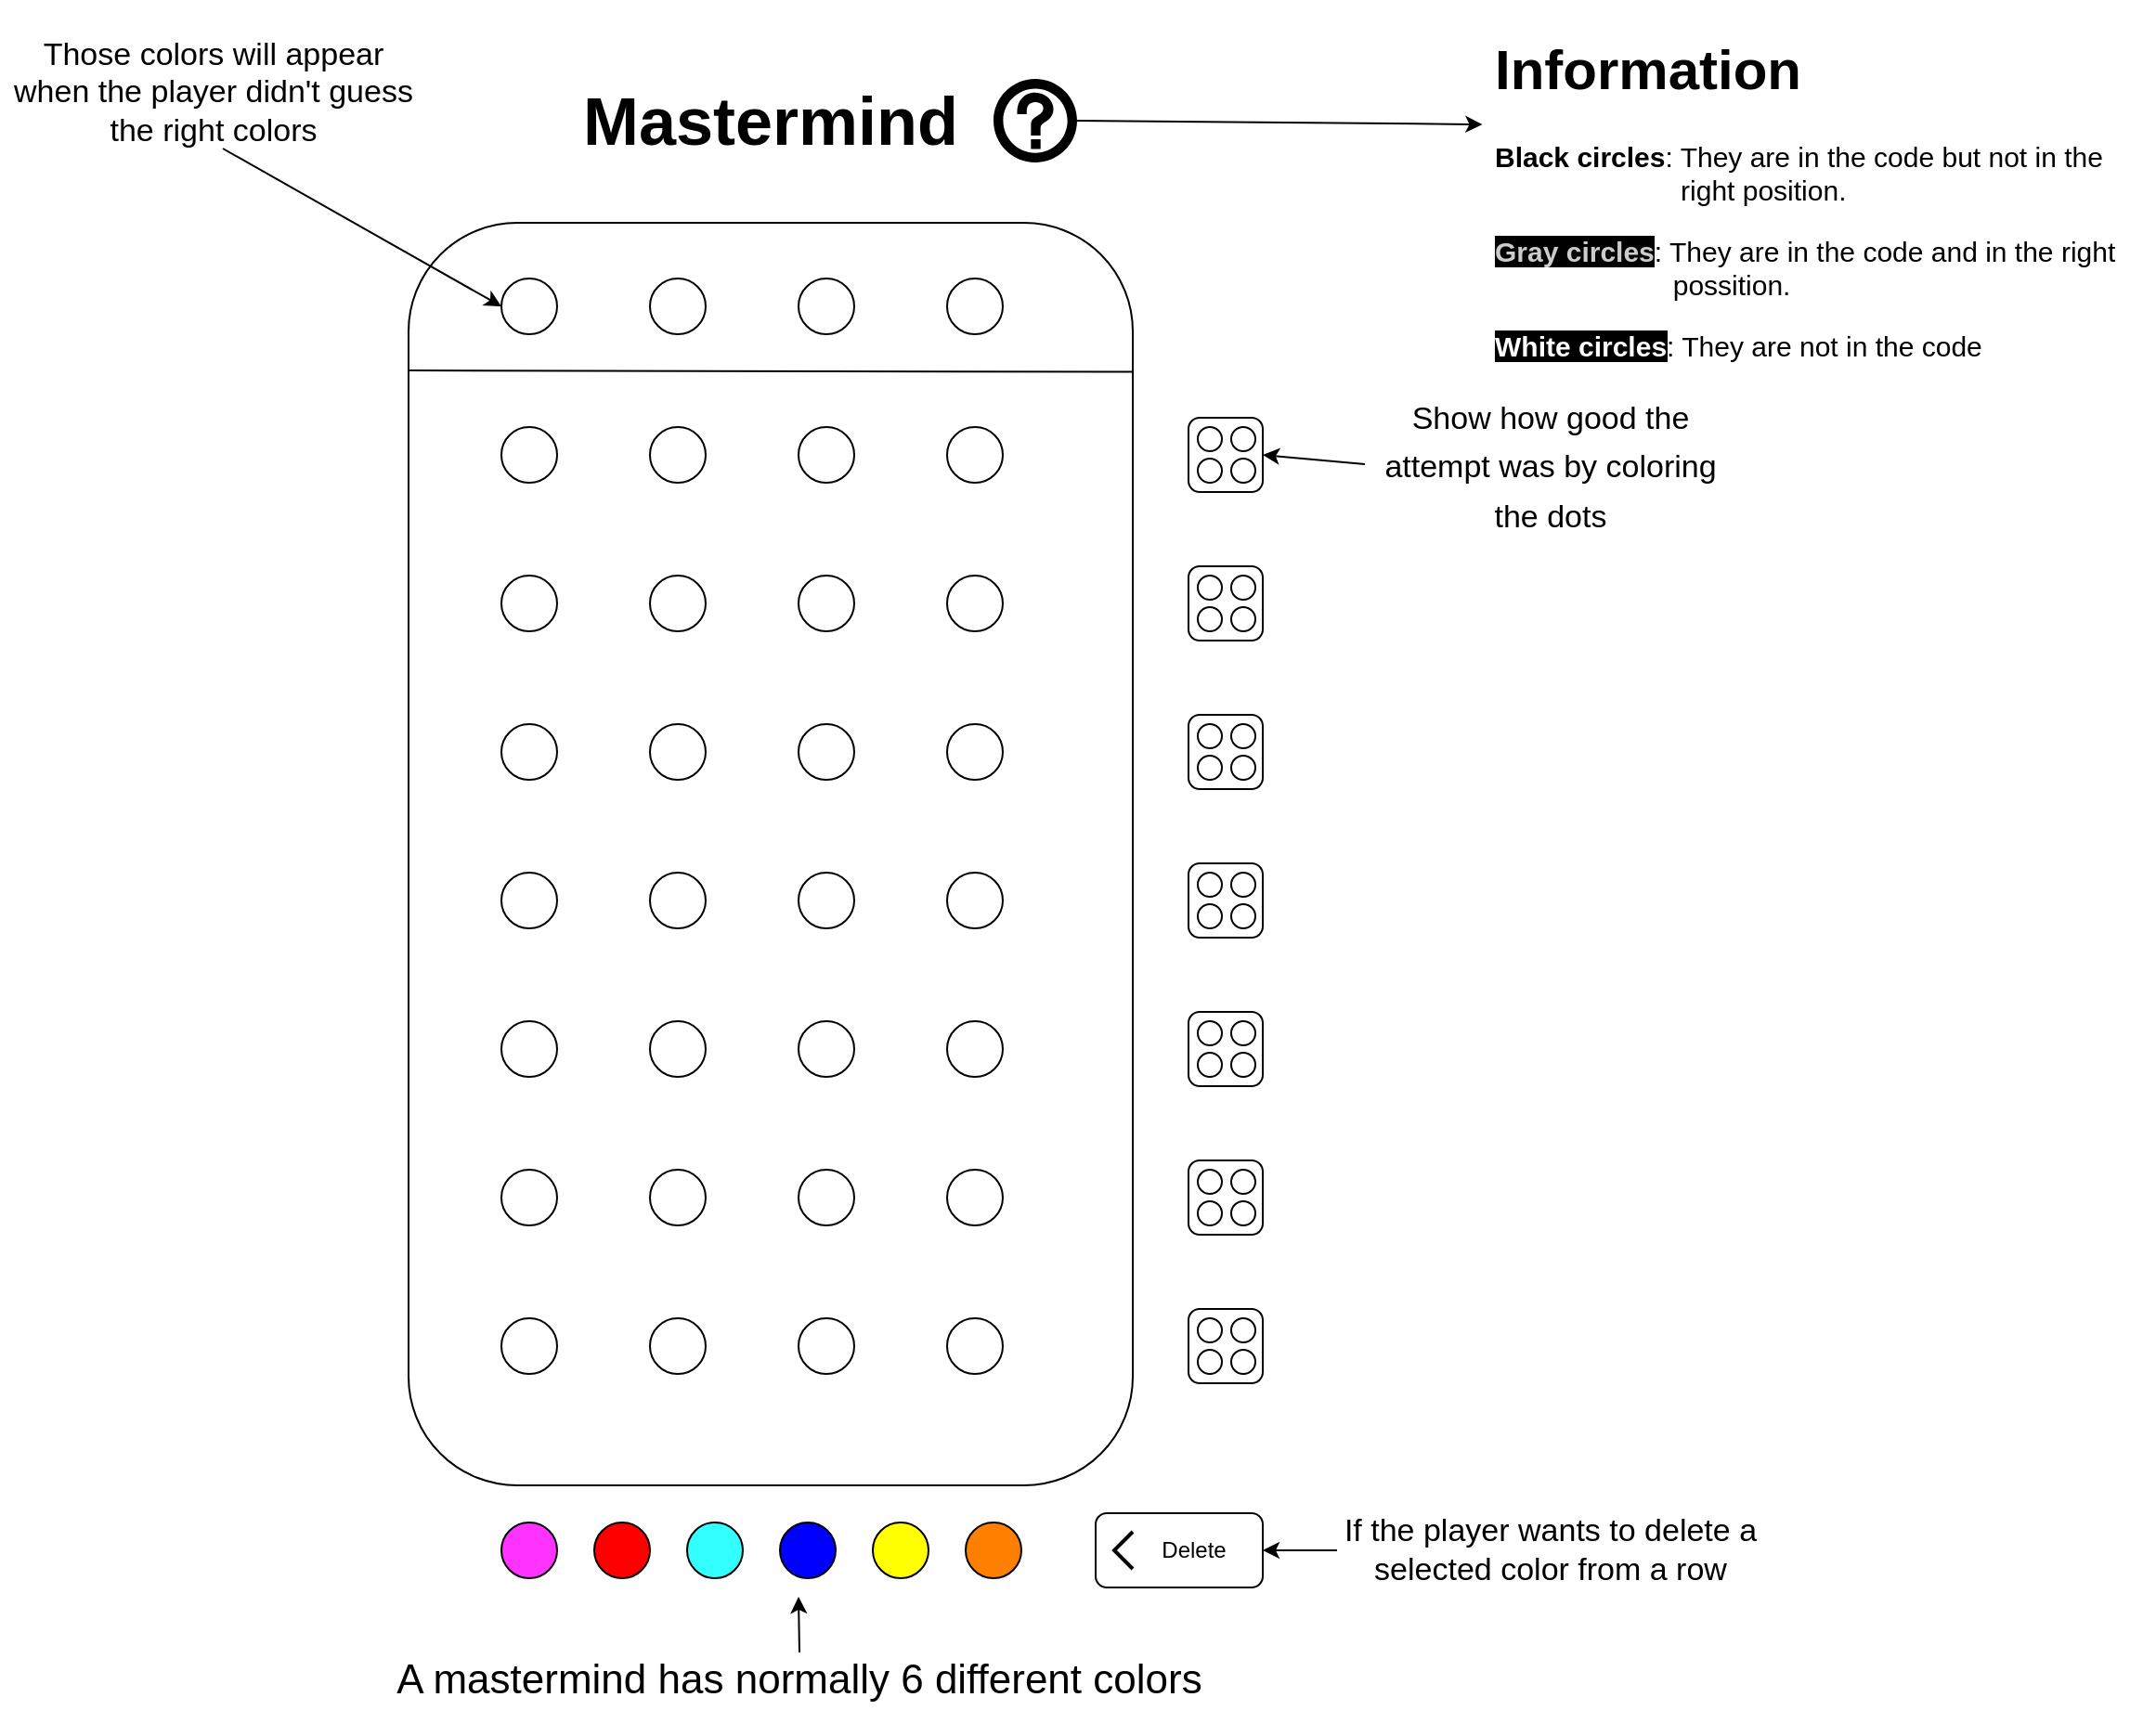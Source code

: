 <mxfile version="17.4.1" type="device"><diagram id="ynHNLRr4DOU13a264blG" name="Mastermind"><mxGraphModel dx="2370" dy="2084" grid="1" gridSize="10" guides="1" tooltips="1" connect="1" arrows="1" fold="1" page="1" pageScale="1" pageWidth="1169" pageHeight="827" math="0" shadow="0"><root><mxCell id="0"/><mxCell id="1" parent="0"/><mxCell id="OWbva7iGBUHsXrOrHIh6-1" value="" style="rounded=1;whiteSpace=wrap;html=1;" parent="1" vertex="1"><mxGeometry x="220" y="110" width="390" height="680" as="geometry"/></mxCell><mxCell id="OWbva7iGBUHsXrOrHIh6-4" value="" style="ellipse;whiteSpace=wrap;html=1;fillColor=#FF0000;" parent="1" vertex="1"><mxGeometry x="320" y="810" width="30" height="30" as="geometry"/></mxCell><mxCell id="OWbva7iGBUHsXrOrHIh6-5" value="" style="ellipse;whiteSpace=wrap;html=1;fillColor=#0000FF;" parent="1" vertex="1"><mxGeometry x="420" y="810" width="30" height="30" as="geometry"/></mxCell><mxCell id="OWbva7iGBUHsXrOrHIh6-6" value="" style="ellipse;whiteSpace=wrap;html=1;fillColor=#FFFF00;" parent="1" vertex="1"><mxGeometry x="470" y="810" width="30" height="30" as="geometry"/></mxCell><mxCell id="OWbva7iGBUHsXrOrHIh6-7" value="" style="ellipse;whiteSpace=wrap;html=1;fillColor=#FF8000;" parent="1" vertex="1"><mxGeometry x="520" y="810" width="30" height="30" as="geometry"/></mxCell><mxCell id="OWbva7iGBUHsXrOrHIh6-11" value="" style="ellipse;whiteSpace=wrap;html=1;aspect=fixed;fillColor=#FFFFFF;" parent="1" vertex="1"><mxGeometry x="270" y="700" width="30" height="30" as="geometry"/></mxCell><mxCell id="OWbva7iGBUHsXrOrHIh6-17" value="" style="ellipse;whiteSpace=wrap;html=1;aspect=fixed;fillColor=#FFFFFF;" parent="1" vertex="1"><mxGeometry x="270" y="620" width="30" height="30" as="geometry"/></mxCell><mxCell id="OWbva7iGBUHsXrOrHIh6-18" value="" style="ellipse;whiteSpace=wrap;html=1;aspect=fixed;fillColor=#FFFFFF;" parent="1" vertex="1"><mxGeometry x="350" y="700" width="30" height="30" as="geometry"/></mxCell><mxCell id="OWbva7iGBUHsXrOrHIh6-19" value="" style="ellipse;whiteSpace=wrap;html=1;aspect=fixed;fillColor=#FFFFFF;" parent="1" vertex="1"><mxGeometry x="430" y="700" width="30" height="30" as="geometry"/></mxCell><mxCell id="OWbva7iGBUHsXrOrHIh6-20" value="" style="ellipse;whiteSpace=wrap;html=1;aspect=fixed;fillColor=#FFFFFF;" parent="1" vertex="1"><mxGeometry x="510" y="700" width="30" height="30" as="geometry"/></mxCell><mxCell id="OWbva7iGBUHsXrOrHIh6-21" value="" style="ellipse;whiteSpace=wrap;html=1;aspect=fixed;fillColor=#FFFFFF;" parent="1" vertex="1"><mxGeometry x="350" y="620" width="30" height="30" as="geometry"/></mxCell><mxCell id="OWbva7iGBUHsXrOrHIh6-22" value="" style="ellipse;whiteSpace=wrap;html=1;aspect=fixed;fillColor=#FFFFFF;" parent="1" vertex="1"><mxGeometry x="430" y="620" width="30" height="30" as="geometry"/></mxCell><mxCell id="OWbva7iGBUHsXrOrHIh6-23" value="" style="ellipse;whiteSpace=wrap;html=1;aspect=fixed;fillColor=#FFFFFF;" parent="1" vertex="1"><mxGeometry x="510" y="620" width="30" height="30" as="geometry"/></mxCell><mxCell id="OWbva7iGBUHsXrOrHIh6-24" value="" style="ellipse;whiteSpace=wrap;html=1;aspect=fixed;fillColor=#FFFFFF;" parent="1" vertex="1"><mxGeometry x="270" y="540" width="30" height="30" as="geometry"/></mxCell><mxCell id="OWbva7iGBUHsXrOrHIh6-25" value="" style="ellipse;whiteSpace=wrap;html=1;aspect=fixed;fillColor=#FFFFFF;" parent="1" vertex="1"><mxGeometry x="350" y="540" width="30" height="30" as="geometry"/></mxCell><mxCell id="OWbva7iGBUHsXrOrHIh6-26" value="" style="ellipse;whiteSpace=wrap;html=1;aspect=fixed;fillColor=#FFFFFF;" parent="1" vertex="1"><mxGeometry x="430" y="540" width="30" height="30" as="geometry"/></mxCell><mxCell id="OWbva7iGBUHsXrOrHIh6-27" value="" style="ellipse;whiteSpace=wrap;html=1;aspect=fixed;fillColor=#FFFFFF;" parent="1" vertex="1"><mxGeometry x="270" y="460" width="30" height="30" as="geometry"/></mxCell><mxCell id="OWbva7iGBUHsXrOrHIh6-28" value="" style="ellipse;whiteSpace=wrap;html=1;aspect=fixed;fillColor=#FFFFFF;" parent="1" vertex="1"><mxGeometry x="510" y="540" width="30" height="30" as="geometry"/></mxCell><mxCell id="OWbva7iGBUHsXrOrHIh6-29" value="" style="ellipse;whiteSpace=wrap;html=1;aspect=fixed;fillColor=#FFFFFF;" parent="1" vertex="1"><mxGeometry x="350" y="460" width="30" height="30" as="geometry"/></mxCell><mxCell id="OWbva7iGBUHsXrOrHIh6-30" value="" style="ellipse;whiteSpace=wrap;html=1;aspect=fixed;fillColor=#FFFFFF;" parent="1" vertex="1"><mxGeometry x="430" y="460" width="30" height="30" as="geometry"/></mxCell><mxCell id="OWbva7iGBUHsXrOrHIh6-31" value="" style="ellipse;whiteSpace=wrap;html=1;aspect=fixed;fillColor=#FFFFFF;" parent="1" vertex="1"><mxGeometry x="510" y="460" width="30" height="30" as="geometry"/></mxCell><mxCell id="OWbva7iGBUHsXrOrHIh6-32" value="" style="ellipse;whiteSpace=wrap;html=1;aspect=fixed;fillColor=#FFFFFF;" parent="1" vertex="1"><mxGeometry x="270" y="380" width="30" height="30" as="geometry"/></mxCell><mxCell id="OWbva7iGBUHsXrOrHIh6-33" value="" style="ellipse;whiteSpace=wrap;html=1;aspect=fixed;fillColor=#FFFFFF;" parent="1" vertex="1"><mxGeometry x="350" y="380" width="30" height="30" as="geometry"/></mxCell><mxCell id="OWbva7iGBUHsXrOrHIh6-34" value="" style="ellipse;whiteSpace=wrap;html=1;aspect=fixed;fillColor=#FFFFFF;" parent="1" vertex="1"><mxGeometry x="430" y="380" width="30" height="30" as="geometry"/></mxCell><mxCell id="OWbva7iGBUHsXrOrHIh6-35" value="" style="ellipse;whiteSpace=wrap;html=1;aspect=fixed;fillColor=#FFFFFF;" parent="1" vertex="1"><mxGeometry x="510" y="380" width="30" height="30" as="geometry"/></mxCell><mxCell id="OWbva7iGBUHsXrOrHIh6-36" value="" style="ellipse;whiteSpace=wrap;html=1;aspect=fixed;fillColor=#FFFFFF;" parent="1" vertex="1"><mxGeometry x="270" y="300" width="30" height="30" as="geometry"/></mxCell><mxCell id="OWbva7iGBUHsXrOrHIh6-37" value="" style="ellipse;whiteSpace=wrap;html=1;aspect=fixed;fillColor=#FFFFFF;" parent="1" vertex="1"><mxGeometry x="350" y="300" width="30" height="30" as="geometry"/></mxCell><mxCell id="OWbva7iGBUHsXrOrHIh6-38" value="" style="ellipse;whiteSpace=wrap;html=1;aspect=fixed;fillColor=#FFFFFF;" parent="1" vertex="1"><mxGeometry x="430" y="300" width="30" height="30" as="geometry"/></mxCell><mxCell id="OWbva7iGBUHsXrOrHIh6-39" value="" style="ellipse;whiteSpace=wrap;html=1;aspect=fixed;fillColor=#FFFFFF;" parent="1" vertex="1"><mxGeometry x="510" y="300" width="30" height="30" as="geometry"/></mxCell><mxCell id="OWbva7iGBUHsXrOrHIh6-40" value="" style="ellipse;whiteSpace=wrap;html=1;aspect=fixed;fillColor=#FFFFFF;" parent="1" vertex="1"><mxGeometry x="270" y="220" width="30" height="30" as="geometry"/></mxCell><mxCell id="OWbva7iGBUHsXrOrHIh6-41" value="" style="ellipse;whiteSpace=wrap;html=1;aspect=fixed;fillColor=#FFFFFF;" parent="1" vertex="1"><mxGeometry x="350" y="220" width="30" height="30" as="geometry"/></mxCell><mxCell id="OWbva7iGBUHsXrOrHIh6-42" value="" style="ellipse;whiteSpace=wrap;html=1;aspect=fixed;fillColor=#FFFFFF;" parent="1" vertex="1"><mxGeometry x="430" y="220" width="30" height="30" as="geometry"/></mxCell><mxCell id="OWbva7iGBUHsXrOrHIh6-43" value="" style="ellipse;whiteSpace=wrap;html=1;aspect=fixed;fillColor=#FFFFFF;" parent="1" vertex="1"><mxGeometry x="510" y="220" width="30" height="30" as="geometry"/></mxCell><mxCell id="OWbva7iGBUHsXrOrHIh6-44" value="" style="endArrow=none;html=1;rounded=0;exitX=0;exitY=0.117;exitDx=0;exitDy=0;exitPerimeter=0;entryX=0.999;entryY=0.118;entryDx=0;entryDy=0;entryPerimeter=0;" parent="1" source="OWbva7iGBUHsXrOrHIh6-1" target="OWbva7iGBUHsXrOrHIh6-1" edge="1"><mxGeometry width="50" height="50" relative="1" as="geometry"><mxPoint x="380" y="440" as="sourcePoint"/><mxPoint x="430" y="390" as="targetPoint"/></mxGeometry></mxCell><mxCell id="OWbva7iGBUHsXrOrHIh6-45" value="" style="ellipse;whiteSpace=wrap;html=1;aspect=fixed;fillColor=#FFFFFF;" parent="1" vertex="1"><mxGeometry x="270" y="140" width="30" height="30" as="geometry"/></mxCell><mxCell id="OWbva7iGBUHsXrOrHIh6-46" value="" style="ellipse;whiteSpace=wrap;html=1;aspect=fixed;fillColor=#FFFFFF;" parent="1" vertex="1"><mxGeometry x="350" y="140" width="30" height="30" as="geometry"/></mxCell><mxCell id="OWbva7iGBUHsXrOrHIh6-47" value="" style="ellipse;whiteSpace=wrap;html=1;aspect=fixed;fillColor=#FFFFFF;" parent="1" vertex="1"><mxGeometry x="430" y="140" width="30" height="30" as="geometry"/></mxCell><mxCell id="OWbva7iGBUHsXrOrHIh6-48" value="" style="ellipse;whiteSpace=wrap;html=1;aspect=fixed;fillColor=#FFFFFF;" parent="1" vertex="1"><mxGeometry x="510" y="140" width="30" height="30" as="geometry"/></mxCell><mxCell id="OWbva7iGBUHsXrOrHIh6-50" value="" style="shape=image;html=1;verticalAlign=top;verticalLabelPosition=bottom;labelBackgroundColor=#ffffff;imageAspect=0;aspect=fixed;image=https://cdn2.iconfinder.com/data/icons/font-awesome/1792/question-128.png;fillColor=#FFFFFF;" parent="1" vertex="1"><mxGeometry x="275" y="145" width="20" height="20" as="geometry"/></mxCell><mxCell id="OWbva7iGBUHsXrOrHIh6-51" value="" style="shape=image;html=1;verticalAlign=top;verticalLabelPosition=bottom;labelBackgroundColor=#ffffff;imageAspect=0;aspect=fixed;image=https://cdn2.iconfinder.com/data/icons/font-awesome/1792/question-128.png;fillColor=#FFFFFF;" parent="1" vertex="1"><mxGeometry x="355" y="145" width="20" height="20" as="geometry"/></mxCell><mxCell id="OWbva7iGBUHsXrOrHIh6-52" value="" style="shape=image;html=1;verticalAlign=top;verticalLabelPosition=bottom;labelBackgroundColor=#ffffff;imageAspect=0;aspect=fixed;image=https://cdn2.iconfinder.com/data/icons/font-awesome/1792/question-128.png;fillColor=#FFFFFF;" parent="1" vertex="1"><mxGeometry x="435" y="145" width="20" height="20" as="geometry"/></mxCell><mxCell id="OWbva7iGBUHsXrOrHIh6-53" value="" style="shape=image;html=1;verticalAlign=top;verticalLabelPosition=bottom;labelBackgroundColor=#ffffff;imageAspect=0;aspect=fixed;image=https://cdn2.iconfinder.com/data/icons/font-awesome/1792/question-128.png;fillColor=#FFFFFF;" parent="1" vertex="1"><mxGeometry x="515" y="145" width="20" height="20" as="geometry"/></mxCell><mxCell id="OWbva7iGBUHsXrOrHIh6-54" value="" style="rounded=1;whiteSpace=wrap;html=1;fillColor=#FFFFFF;" parent="1" vertex="1"><mxGeometry x="640" y="695" width="40" height="40" as="geometry"/></mxCell><mxCell id="OWbva7iGBUHsXrOrHIh6-61" value="" style="ellipse;whiteSpace=wrap;html=1;aspect=fixed;fillColor=#FFFFFF;" parent="1" vertex="1"><mxGeometry x="645" y="700" width="13" height="13" as="geometry"/></mxCell><mxCell id="OWbva7iGBUHsXrOrHIh6-63" value="" style="ellipse;whiteSpace=wrap;html=1;aspect=fixed;fillColor=#FFFFFF;" parent="1" vertex="1"><mxGeometry x="663" y="700" width="13" height="13" as="geometry"/></mxCell><mxCell id="OWbva7iGBUHsXrOrHIh6-64" value="" style="ellipse;whiteSpace=wrap;html=1;aspect=fixed;fillColor=#FFFFFF;" parent="1" vertex="1"><mxGeometry x="645" y="717" width="13" height="13" as="geometry"/></mxCell><mxCell id="OWbva7iGBUHsXrOrHIh6-65" value="" style="ellipse;whiteSpace=wrap;html=1;aspect=fixed;fillColor=#FFFFFF;" parent="1" vertex="1"><mxGeometry x="663" y="717" width="13" height="13" as="geometry"/></mxCell><mxCell id="OWbva7iGBUHsXrOrHIh6-71" value="" style="rounded=1;whiteSpace=wrap;html=1;fillColor=#FFFFFF;" parent="1" vertex="1"><mxGeometry x="640" y="615" width="40" height="40" as="geometry"/></mxCell><mxCell id="OWbva7iGBUHsXrOrHIh6-72" value="" style="ellipse;whiteSpace=wrap;html=1;aspect=fixed;fillColor=#FFFFFF;" parent="1" vertex="1"><mxGeometry x="645" y="620" width="13" height="13" as="geometry"/></mxCell><mxCell id="OWbva7iGBUHsXrOrHIh6-73" value="" style="ellipse;whiteSpace=wrap;html=1;aspect=fixed;fillColor=#FFFFFF;" parent="1" vertex="1"><mxGeometry x="663" y="620" width="13" height="13" as="geometry"/></mxCell><mxCell id="OWbva7iGBUHsXrOrHIh6-74" value="" style="ellipse;whiteSpace=wrap;html=1;aspect=fixed;fillColor=#FFFFFF;" parent="1" vertex="1"><mxGeometry x="645" y="637" width="13" height="13" as="geometry"/></mxCell><mxCell id="OWbva7iGBUHsXrOrHIh6-75" value="" style="ellipse;whiteSpace=wrap;html=1;aspect=fixed;fillColor=#FFFFFF;" parent="1" vertex="1"><mxGeometry x="663" y="637" width="13" height="13" as="geometry"/></mxCell><mxCell id="OWbva7iGBUHsXrOrHIh6-76" value="" style="rounded=1;whiteSpace=wrap;html=1;fillColor=#FFFFFF;" parent="1" vertex="1"><mxGeometry x="640" y="535" width="40" height="40" as="geometry"/></mxCell><mxCell id="OWbva7iGBUHsXrOrHIh6-77" value="" style="ellipse;whiteSpace=wrap;html=1;aspect=fixed;fillColor=#FFFFFF;" parent="1" vertex="1"><mxGeometry x="645" y="540" width="13" height="13" as="geometry"/></mxCell><mxCell id="OWbva7iGBUHsXrOrHIh6-78" value="" style="ellipse;whiteSpace=wrap;html=1;aspect=fixed;fillColor=#FFFFFF;" parent="1" vertex="1"><mxGeometry x="663" y="540" width="13" height="13" as="geometry"/></mxCell><mxCell id="OWbva7iGBUHsXrOrHIh6-79" value="" style="ellipse;whiteSpace=wrap;html=1;aspect=fixed;fillColor=#FFFFFF;" parent="1" vertex="1"><mxGeometry x="645" y="557" width="13" height="13" as="geometry"/></mxCell><mxCell id="OWbva7iGBUHsXrOrHIh6-80" value="" style="ellipse;whiteSpace=wrap;html=1;aspect=fixed;fillColor=#FFFFFF;" parent="1" vertex="1"><mxGeometry x="663" y="557" width="13" height="13" as="geometry"/></mxCell><mxCell id="OWbva7iGBUHsXrOrHIh6-81" value="" style="rounded=1;whiteSpace=wrap;html=1;fillColor=#FFFFFF;" parent="1" vertex="1"><mxGeometry x="640" y="455" width="40" height="40" as="geometry"/></mxCell><mxCell id="OWbva7iGBUHsXrOrHIh6-82" value="" style="ellipse;whiteSpace=wrap;html=1;aspect=fixed;fillColor=#FFFFFF;" parent="1" vertex="1"><mxGeometry x="645" y="460" width="13" height="13" as="geometry"/></mxCell><mxCell id="OWbva7iGBUHsXrOrHIh6-83" value="" style="ellipse;whiteSpace=wrap;html=1;aspect=fixed;fillColor=#FFFFFF;" parent="1" vertex="1"><mxGeometry x="663" y="460" width="13" height="13" as="geometry"/></mxCell><mxCell id="OWbva7iGBUHsXrOrHIh6-84" value="" style="ellipse;whiteSpace=wrap;html=1;aspect=fixed;fillColor=#FFFFFF;" parent="1" vertex="1"><mxGeometry x="645" y="477" width="13" height="13" as="geometry"/></mxCell><mxCell id="OWbva7iGBUHsXrOrHIh6-85" value="" style="ellipse;whiteSpace=wrap;html=1;aspect=fixed;fillColor=#FFFFFF;" parent="1" vertex="1"><mxGeometry x="663" y="477" width="13" height="13" as="geometry"/></mxCell><mxCell id="OWbva7iGBUHsXrOrHIh6-91" value="" style="rounded=1;whiteSpace=wrap;html=1;fillColor=#FFFFFF;" parent="1" vertex="1"><mxGeometry x="640" y="375" width="40" height="40" as="geometry"/></mxCell><mxCell id="OWbva7iGBUHsXrOrHIh6-92" value="" style="ellipse;whiteSpace=wrap;html=1;aspect=fixed;fillColor=#FFFFFF;" parent="1" vertex="1"><mxGeometry x="645" y="380" width="13" height="13" as="geometry"/></mxCell><mxCell id="OWbva7iGBUHsXrOrHIh6-93" value="" style="ellipse;whiteSpace=wrap;html=1;aspect=fixed;fillColor=#FFFFFF;" parent="1" vertex="1"><mxGeometry x="663" y="380" width="13" height="13" as="geometry"/></mxCell><mxCell id="OWbva7iGBUHsXrOrHIh6-94" value="" style="ellipse;whiteSpace=wrap;html=1;aspect=fixed;fillColor=#FFFFFF;" parent="1" vertex="1"><mxGeometry x="645" y="397" width="13" height="13" as="geometry"/></mxCell><mxCell id="OWbva7iGBUHsXrOrHIh6-95" value="" style="ellipse;whiteSpace=wrap;html=1;aspect=fixed;fillColor=#FFFFFF;" parent="1" vertex="1"><mxGeometry x="663" y="397" width="13" height="13" as="geometry"/></mxCell><mxCell id="OWbva7iGBUHsXrOrHIh6-96" value="" style="rounded=1;whiteSpace=wrap;html=1;fillColor=#FFFFFF;" parent="1" vertex="1"><mxGeometry x="640" y="295" width="40" height="40" as="geometry"/></mxCell><mxCell id="OWbva7iGBUHsXrOrHIh6-97" value="" style="ellipse;whiteSpace=wrap;html=1;aspect=fixed;fillColor=#FFFFFF;" parent="1" vertex="1"><mxGeometry x="645" y="300" width="13" height="13" as="geometry"/></mxCell><mxCell id="OWbva7iGBUHsXrOrHIh6-98" value="" style="ellipse;whiteSpace=wrap;html=1;aspect=fixed;fillColor=#FFFFFF;" parent="1" vertex="1"><mxGeometry x="663" y="300" width="13" height="13" as="geometry"/></mxCell><mxCell id="OWbva7iGBUHsXrOrHIh6-99" value="" style="ellipse;whiteSpace=wrap;html=1;aspect=fixed;fillColor=#FFFFFF;" parent="1" vertex="1"><mxGeometry x="645" y="317" width="13" height="13" as="geometry"/></mxCell><mxCell id="OWbva7iGBUHsXrOrHIh6-100" value="" style="ellipse;whiteSpace=wrap;html=1;aspect=fixed;fillColor=#FFFFFF;" parent="1" vertex="1"><mxGeometry x="663" y="317" width="13" height="13" as="geometry"/></mxCell><mxCell id="OWbva7iGBUHsXrOrHIh6-101" value="" style="rounded=1;whiteSpace=wrap;html=1;fillColor=#FFFFFF;" parent="1" vertex="1"><mxGeometry x="640" y="215" width="40" height="40" as="geometry"/></mxCell><mxCell id="OWbva7iGBUHsXrOrHIh6-102" value="" style="ellipse;whiteSpace=wrap;html=1;aspect=fixed;fillColor=#FFFFFF;" parent="1" vertex="1"><mxGeometry x="645" y="220" width="13" height="13" as="geometry"/></mxCell><mxCell id="OWbva7iGBUHsXrOrHIh6-103" value="" style="ellipse;whiteSpace=wrap;html=1;aspect=fixed;fillColor=#FFFFFF;" parent="1" vertex="1"><mxGeometry x="663" y="220" width="13" height="13" as="geometry"/></mxCell><mxCell id="OWbva7iGBUHsXrOrHIh6-104" value="" style="ellipse;whiteSpace=wrap;html=1;aspect=fixed;fillColor=#FFFFFF;" parent="1" vertex="1"><mxGeometry x="645" y="237" width="13" height="13" as="geometry"/></mxCell><mxCell id="OWbva7iGBUHsXrOrHIh6-105" value="" style="ellipse;whiteSpace=wrap;html=1;aspect=fixed;fillColor=#FFFFFF;" parent="1" vertex="1"><mxGeometry x="663" y="237" width="13" height="13" as="geometry"/></mxCell><mxCell id="OWbva7iGBUHsXrOrHIh6-107" value="" style="rounded=1;whiteSpace=wrap;html=1;fillColor=#FFFFFF;" parent="1" vertex="1"><mxGeometry x="590" y="805" width="90" height="40" as="geometry"/></mxCell><mxCell id="OWbva7iGBUHsXrOrHIh6-106" value="" style="html=1;verticalLabelPosition=bottom;labelBackgroundColor=#ffffff;verticalAlign=top;shadow=0;dashed=0;strokeWidth=2;shape=mxgraph.ios7.misc.left;strokeColor=#000000;fillColor=#FFFFFF;" parent="1" vertex="1"><mxGeometry x="600" y="815" width="10" height="20" as="geometry"/></mxCell><mxCell id="OWbva7iGBUHsXrOrHIh6-108" value="Delete" style="text;html=1;strokeColor=none;fillColor=none;align=center;verticalAlign=middle;whiteSpace=wrap;rounded=0;" parent="1" vertex="1"><mxGeometry x="623" y="815" width="40" height="20" as="geometry"/></mxCell><mxCell id="OWbva7iGBUHsXrOrHIh6-109" value="&lt;h1&gt;&lt;font style=&quot;font-size: 36px&quot;&gt;Mastermind&lt;/font&gt;&lt;/h1&gt;" style="text;html=1;strokeColor=none;fillColor=none;align=center;verticalAlign=middle;whiteSpace=wrap;rounded=0;" parent="1" vertex="1"><mxGeometry x="325" y="40" width="180" height="30" as="geometry"/></mxCell><mxCell id="OWbva7iGBUHsXrOrHIh6-112" value="&lt;h1&gt;Information&lt;/h1&gt;&lt;p&gt;&lt;b&gt;Black circles&lt;/b&gt;: They are in the code but not in the &lt;span style=&quot;white-space: pre&quot;&gt;&#9;&lt;/span&gt;&lt;span style=&quot;white-space: pre&quot;&gt;&#9;&lt;/span&gt;&amp;nbsp; &amp;nbsp; &amp;nbsp; &amp;nbsp; right position.&lt;/p&gt;&lt;p&gt;&lt;b&gt;&lt;font color=&quot;#cccccc&quot; style=&quot;background-color: rgb(0 , 0 , 0)&quot;&gt;Gray circles&lt;/font&gt;&lt;/b&gt;: They are in the code and in the right &lt;span style=&quot;white-space: pre&quot;&gt;&#9;&lt;/span&gt;&lt;span style=&quot;white-space: pre&quot;&gt;&#9;&lt;/span&gt;&amp;nbsp; &amp;nbsp; &amp;nbsp; &amp;nbsp;possition.&lt;/p&gt;&lt;p&gt;&lt;b style=&quot;background-color: rgb(0 , 0 , 0)&quot;&gt;&lt;font color=&quot;#ffffff&quot;&gt;White circles&lt;/font&gt;&lt;/b&gt;: They are not in the code&lt;/p&gt;" style="text;html=1;strokeColor=none;fillColor=none;spacing=5;spacingTop=-20;whiteSpace=wrap;overflow=hidden;rounded=0;fontSize=15;" parent="1" vertex="1"><mxGeometry x="800" width="360" height="190" as="geometry"/></mxCell><mxCell id="_D_JXDbj0CMI3ZFWRPoC-1" value="" style="ellipse;whiteSpace=wrap;html=1;fillColor=#FF33FF;" vertex="1" parent="1"><mxGeometry x="270" y="810" width="30" height="30" as="geometry"/></mxCell><mxCell id="_D_JXDbj0CMI3ZFWRPoC-2" value="" style="ellipse;whiteSpace=wrap;html=1;fillColor=#33FFFF;" vertex="1" parent="1"><mxGeometry x="370" y="810" width="30" height="30" as="geometry"/></mxCell><mxCell id="_D_JXDbj0CMI3ZFWRPoC-4" value="&lt;h4&gt;&lt;font style=&quot;font-size: 22px ; font-weight: normal&quot;&gt;A mastermind has normally 6 different colors&lt;/font&gt;&lt;/h4&gt;" style="text;html=1;strokeColor=none;fillColor=none;align=center;verticalAlign=middle;whiteSpace=wrap;rounded=0;" vertex="1" parent="1"><mxGeometry x="212" y="880" width="437" height="30" as="geometry"/></mxCell><mxCell id="_D_JXDbj0CMI3ZFWRPoC-5" value="" style="endArrow=classic;html=1;rounded=0;fontSize=22;fontColor=#000000;exitX=0.5;exitY=0;exitDx=0;exitDy=0;" edge="1" parent="1" source="_D_JXDbj0CMI3ZFWRPoC-4"><mxGeometry width="50" height="50" relative="1" as="geometry"><mxPoint x="430" y="870" as="sourcePoint"/><mxPoint x="430" y="850" as="targetPoint"/></mxGeometry></mxCell><mxCell id="_D_JXDbj0CMI3ZFWRPoC-6" value="" style="shape=mxgraph.signs.travel.information_1;html=1;pointerEvents=1;fillColor=#000000;strokeColor=none;verticalLabelPosition=bottom;verticalAlign=top;align=center;labelBackgroundColor=none;fontSize=22;fontColor=#000000;" vertex="1" parent="1"><mxGeometry x="535" y="32.5" width="45" height="45" as="geometry"/></mxCell><mxCell id="_D_JXDbj0CMI3ZFWRPoC-7" value="" style="endArrow=classic;html=1;rounded=0;fontSize=22;fontColor=#000000;exitX=1;exitY=0.5;exitDx=0;exitDy=0;exitPerimeter=0;entryX=-0.005;entryY=0.3;entryDx=0;entryDy=0;entryPerimeter=0;" edge="1" parent="1" source="_D_JXDbj0CMI3ZFWRPoC-6" target="OWbva7iGBUHsXrOrHIh6-112"><mxGeometry width="50" height="50" relative="1" as="geometry"><mxPoint x="960" y="220" as="sourcePoint"/><mxPoint x="700" y="60" as="targetPoint"/></mxGeometry></mxCell><mxCell id="_D_JXDbj0CMI3ZFWRPoC-8" value="" style="endArrow=classic;html=1;rounded=0;fontSize=22;fontColor=#000000;exitX=0;exitY=0.5;exitDx=0;exitDy=0;entryX=1;entryY=0.5;entryDx=0;entryDy=0;" edge="1" parent="1" source="_D_JXDbj0CMI3ZFWRPoC-9" target="OWbva7iGBUHsXrOrHIh6-101"><mxGeometry width="50" height="50" relative="1" as="geometry"><mxPoint x="830" y="360" as="sourcePoint"/><mxPoint x="690" y="240" as="targetPoint"/></mxGeometry></mxCell><mxCell id="_D_JXDbj0CMI3ZFWRPoC-9" value="&lt;font style=&quot;font-size: 17px&quot;&gt;Show how good the attempt was by coloring the dots&lt;/font&gt;" style="text;html=1;strokeColor=none;fillColor=none;align=center;verticalAlign=middle;whiteSpace=wrap;rounded=0;labelBackgroundColor=none;fontSize=22;fontColor=#000000;" vertex="1" parent="1"><mxGeometry x="735" y="225" width="200" height="30" as="geometry"/></mxCell><mxCell id="_D_JXDbj0CMI3ZFWRPoC-10" value="Those colors will appear when the player didn't guess the right colors" style="text;html=1;strokeColor=none;fillColor=none;align=center;verticalAlign=middle;whiteSpace=wrap;rounded=0;labelBackgroundColor=none;fontSize=17;fontColor=#000000;" vertex="1" parent="1"><mxGeometry y="25" width="230" height="30" as="geometry"/></mxCell><mxCell id="_D_JXDbj0CMI3ZFWRPoC-11" value="" style="endArrow=classic;html=1;rounded=0;fontSize=17;fontColor=#000000;entryX=0;entryY=0.5;entryDx=0;entryDy=0;" edge="1" parent="1" target="OWbva7iGBUHsXrOrHIh6-45"><mxGeometry width="50" height="50" relative="1" as="geometry"><mxPoint x="120" y="70" as="sourcePoint"/><mxPoint x="260" y="140" as="targetPoint"/></mxGeometry></mxCell><mxCell id="_D_JXDbj0CMI3ZFWRPoC-12" value="If the player wants to delete a selected color from a row" style="text;html=1;strokeColor=none;fillColor=none;align=center;verticalAlign=middle;whiteSpace=wrap;rounded=0;labelBackgroundColor=none;fontSize=17;fontColor=#000000;" vertex="1" parent="1"><mxGeometry x="720" y="810" width="230" height="30" as="geometry"/></mxCell><mxCell id="_D_JXDbj0CMI3ZFWRPoC-13" value="" style="endArrow=classic;html=1;rounded=0;fontSize=17;fontColor=#000000;exitX=0;exitY=0.5;exitDx=0;exitDy=0;entryX=1;entryY=0.5;entryDx=0;entryDy=0;" edge="1" parent="1" source="_D_JXDbj0CMI3ZFWRPoC-12" target="OWbva7iGBUHsXrOrHIh6-107"><mxGeometry width="50" height="50" relative="1" as="geometry"><mxPoint x="350" y="470" as="sourcePoint"/><mxPoint x="700" y="810" as="targetPoint"/></mxGeometry></mxCell></root></mxGraphModel></diagram></mxfile>